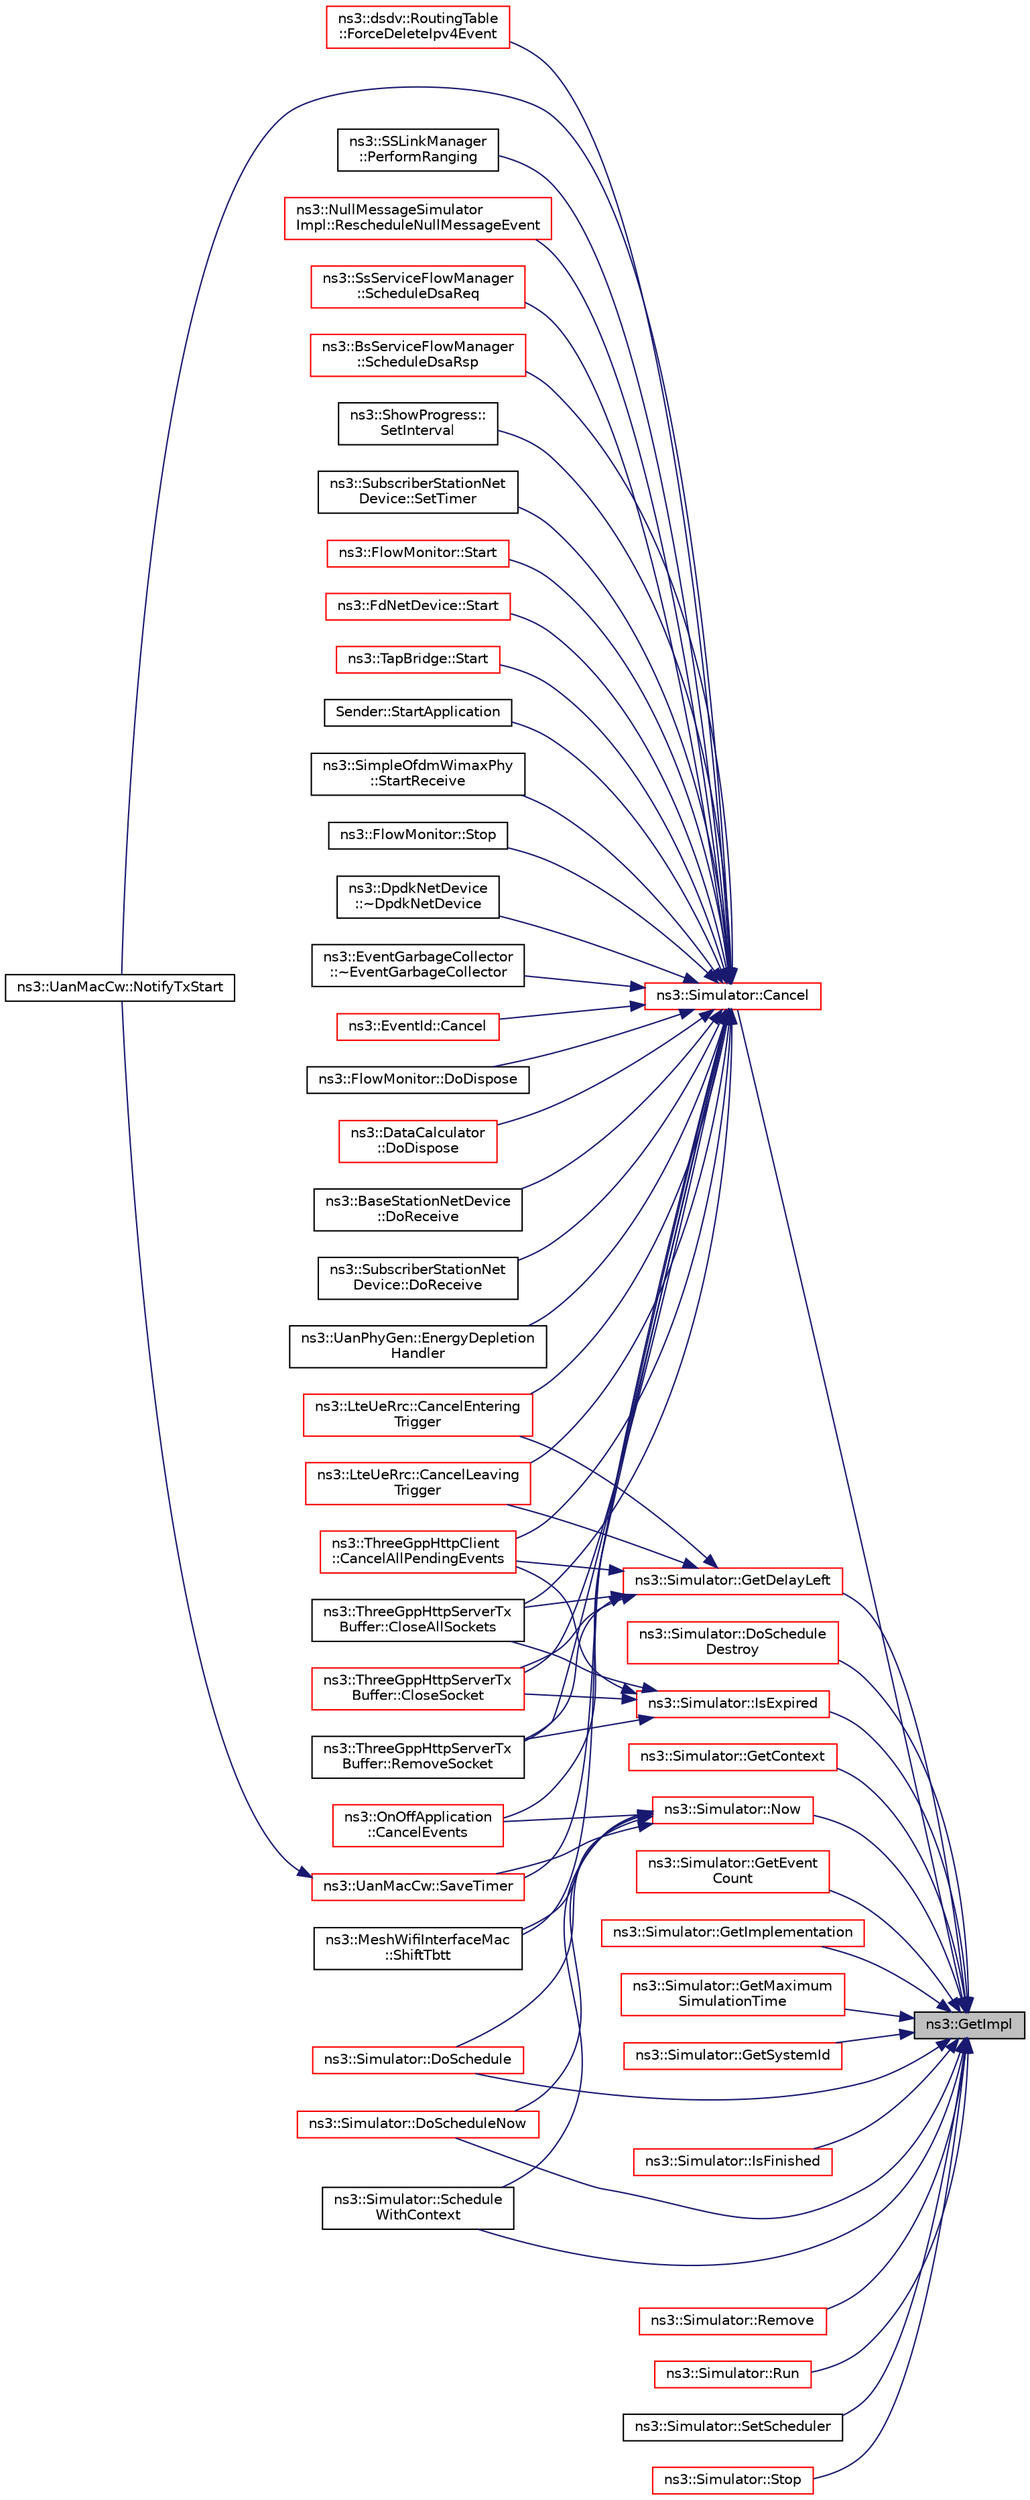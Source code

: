 digraph "ns3::GetImpl"
{
 // LATEX_PDF_SIZE
  edge [fontname="Helvetica",fontsize="10",labelfontname="Helvetica",labelfontsize="10"];
  node [fontname="Helvetica",fontsize="10",shape=record];
  rankdir="RL";
  Node1 [label="ns3::GetImpl",height=0.2,width=0.4,color="black", fillcolor="grey75", style="filled", fontcolor="black",tooltip="Get the SimulatorImpl singleton."];
  Node1 -> Node2 [dir="back",color="midnightblue",fontsize="10",style="solid",fontname="Helvetica"];
  Node2 [label="ns3::Simulator::Cancel",height=0.2,width=0.4,color="red", fillcolor="white", style="filled",URL="$classns3_1_1_simulator.html#a1b903a62d6117ef28f7ba3c6500689bf",tooltip="Set the cancel bit on this event: the event's associated function will not be invoked when it expires..."];
  Node2 -> Node3 [dir="back",color="midnightblue",fontsize="10",style="solid",fontname="Helvetica"];
  Node3 [label="ns3::DpdkNetDevice\l::~DpdkNetDevice",height=0.2,width=0.4,color="black", fillcolor="white", style="filled",URL="$classns3_1_1_dpdk_net_device.html#a34d2d295210e4e0a0fe615972c7b2fbc",tooltip="Destructor for the DpdkNetDevice."];
  Node2 -> Node4 [dir="back",color="midnightblue",fontsize="10",style="solid",fontname="Helvetica"];
  Node4 [label="ns3::EventGarbageCollector\l::~EventGarbageCollector",height=0.2,width=0.4,color="black", fillcolor="white", style="filled",URL="$classns3_1_1_event_garbage_collector.html#ad77d417d7db0bf411456bc8f94bd2b90",tooltip=" "];
  Node2 -> Node5 [dir="back",color="midnightblue",fontsize="10",style="solid",fontname="Helvetica"];
  Node5 [label="ns3::EventId::Cancel",height=0.2,width=0.4,color="red", fillcolor="white", style="filled",URL="$classns3_1_1_event_id.html#a993ae94e48e014e1afd47edb16db7a11",tooltip="This method is syntactic sugar for the ns3::Simulator::Cancel method."];
  Node2 -> Node504 [dir="back",color="midnightblue",fontsize="10",style="solid",fontname="Helvetica"];
  Node504 [label="ns3::ThreeGppHttpClient\l::CancelAllPendingEvents",height=0.2,width=0.4,color="red", fillcolor="white", style="filled",URL="$classns3_1_1_three_gpp_http_client.html#a86b8bdd3934110f7e15bb3f2fdcedcc4",tooltip="Cancels m_eventRequestMainObject, m_eventRequestEmbeddedObject, and m_eventParseMainObject."];
  Node2 -> Node510 [dir="back",color="midnightblue",fontsize="10",style="solid",fontname="Helvetica"];
  Node510 [label="ns3::LteUeRrc::CancelEntering\lTrigger",height=0.2,width=0.4,color="red", fillcolor="white", style="filled",URL="$classns3_1_1_lte_ue_rrc.html#a9221d85411de5dd375b71b44e3331c5c",tooltip="Clear all the waiting triggers in m_enteringTriggerQueue which are associated with the given measurem..."];
  Node2 -> Node519 [dir="back",color="midnightblue",fontsize="10",style="solid",fontname="Helvetica"];
  Node519 [label="ns3::OnOffApplication\l::CancelEvents",height=0.2,width=0.4,color="red", fillcolor="white", style="filled",URL="$classns3_1_1_on_off_application.html#afb253c6f54b73e7ca4599ad5541bce5c",tooltip="Cancel all pending events."];
  Node2 -> Node528 [dir="back",color="midnightblue",fontsize="10",style="solid",fontname="Helvetica"];
  Node528 [label="ns3::LteUeRrc::CancelLeaving\lTrigger",height=0.2,width=0.4,color="red", fillcolor="white", style="filled",URL="$classns3_1_1_lte_ue_rrc.html#a3e35c475cfb5361222f1556bfbd3111d",tooltip="Clear all the waiting triggers in m_leavingTriggerQueue which are associated with the given measureme..."];
  Node2 -> Node530 [dir="back",color="midnightblue",fontsize="10",style="solid",fontname="Helvetica"];
  Node530 [label="ns3::ThreeGppHttpServerTx\lBuffer::CloseAllSockets",height=0.2,width=0.4,color="black", fillcolor="white", style="filled",URL="$classns3_1_1_three_gpp_http_server_tx_buffer.html#a430ce0162f6c3b72dd7f7b54115815f3",tooltip="Close and remove all stored sockets, hence clearing the buffer."];
  Node2 -> Node531 [dir="back",color="midnightblue",fontsize="10",style="solid",fontname="Helvetica"];
  Node531 [label="ns3::ThreeGppHttpServerTx\lBuffer::CloseSocket",height=0.2,width=0.4,color="red", fillcolor="white", style="filled",URL="$classns3_1_1_three_gpp_http_server_tx_buffer.html#a97f0d9305b9477a34880f2e953a2593b",tooltip="Close and remove a socket and its associated transmission buffer, and then unset the socket's callbac..."];
  Node2 -> Node533 [dir="back",color="midnightblue",fontsize="10",style="solid",fontname="Helvetica"];
  Node533 [label="ns3::FlowMonitor::DoDispose",height=0.2,width=0.4,color="black", fillcolor="white", style="filled",URL="$classns3_1_1_flow_monitor.html#ace3e74ed05b18253c25e7c6db115cdec",tooltip="Destructor implementation."];
  Node2 -> Node534 [dir="back",color="midnightblue",fontsize="10",style="solid",fontname="Helvetica"];
  Node534 [label="ns3::DataCalculator\l::DoDispose",height=0.2,width=0.4,color="red", fillcolor="white", style="filled",URL="$classns3_1_1_data_calculator.html#ab131de1ac0b2259992b1aeaca778c75b",tooltip="Destructor implementation."];
  Node2 -> Node540 [dir="back",color="midnightblue",fontsize="10",style="solid",fontname="Helvetica"];
  Node540 [label="ns3::BaseStationNetDevice\l::DoReceive",height=0.2,width=0.4,color="black", fillcolor="white", style="filled",URL="$classns3_1_1_base_station_net_device.html#a0a6bf3deb17ab1adde07a1ed62875067",tooltip="Receive packet."];
  Node2 -> Node541 [dir="back",color="midnightblue",fontsize="10",style="solid",fontname="Helvetica"];
  Node541 [label="ns3::SubscriberStationNet\lDevice::DoReceive",height=0.2,width=0.4,color="black", fillcolor="white", style="filled",URL="$classns3_1_1_subscriber_station_net_device.html#a2cdd421837891adea005eb7cde668a1f",tooltip="Receive a packet."];
  Node2 -> Node542 [dir="back",color="midnightblue",fontsize="10",style="solid",fontname="Helvetica"];
  Node542 [label="ns3::UanPhyGen::EnergyDepletion\lHandler",height=0.2,width=0.4,color="black", fillcolor="white", style="filled",URL="$classns3_1_1_uan_phy_gen.html#a9fc9ae8608f76b03504e72f555e72aa8",tooltip="Handle the energy depletion event."];
  Node2 -> Node543 [dir="back",color="midnightblue",fontsize="10",style="solid",fontname="Helvetica"];
  Node543 [label="ns3::dsdv::RoutingTable\l::ForceDeleteIpv4Event",height=0.2,width=0.4,color="red", fillcolor="white", style="filled",URL="$classns3_1_1dsdv_1_1_routing_table.html#a39f4b7725caafbc6cd9f7c5821470d51",tooltip="Force delete an update waiting for settling time to complete as a better update to same destination w..."];
  Node2 -> Node548 [dir="back",color="midnightblue",fontsize="10",style="solid",fontname="Helvetica"];
  Node548 [label="ns3::UanMacCw::NotifyTxStart",height=0.2,width=0.4,color="black", fillcolor="white", style="filled",URL="$classns3_1_1_uan_mac_cw.html#a1b2946271fb366ede005bd76d8a841ec",tooltip="Called when transmission starts from Phy object."];
  Node2 -> Node549 [dir="back",color="midnightblue",fontsize="10",style="solid",fontname="Helvetica"];
  Node549 [label="ns3::SSLinkManager\l::PerformRanging",height=0.2,width=0.4,color="black", fillcolor="white", style="filled",URL="$classns3_1_1_s_s_link_manager.html#acd42fe66d1a247c52410fb6082e994d1",tooltip="Perform ranging."];
  Node2 -> Node550 [dir="back",color="midnightblue",fontsize="10",style="solid",fontname="Helvetica"];
  Node550 [label="ns3::ThreeGppHttpServerTx\lBuffer::RemoveSocket",height=0.2,width=0.4,color="black", fillcolor="white", style="filled",URL="$classns3_1_1_three_gpp_http_server_tx_buffer.html#afdeeacae085b41b4fe3d1f700d0499d2",tooltip="Remove a socket and its associated transmission buffer, and then unset the socket's callbacks to prev..."];
  Node2 -> Node551 [dir="back",color="midnightblue",fontsize="10",style="solid",fontname="Helvetica"];
  Node551 [label="ns3::NullMessageSimulator\lImpl::RescheduleNullMessageEvent",height=0.2,width=0.4,color="red", fillcolor="white", style="filled",URL="$classns3_1_1_null_message_simulator_impl.html#addc65b52a532801e4f2dc1fdffce2a66",tooltip=" "];
  Node2 -> Node554 [dir="back",color="midnightblue",fontsize="10",style="solid",fontname="Helvetica"];
  Node554 [label="ns3::UanMacCw::SaveTimer",height=0.2,width=0.4,color="red", fillcolor="white", style="filled",URL="$classns3_1_1_uan_mac_cw.html#adf36d5205c9faa7ed420ba1dce1114b2",tooltip="Cancel SendEvent and save remaining delay."];
  Node554 -> Node548 [dir="back",color="midnightblue",fontsize="10",style="solid",fontname="Helvetica"];
  Node2 -> Node557 [dir="back",color="midnightblue",fontsize="10",style="solid",fontname="Helvetica"];
  Node557 [label="ns3::SsServiceFlowManager\l::ScheduleDsaReq",height=0.2,width=0.4,color="red", fillcolor="white", style="filled",URL="$classns3_1_1_ss_service_flow_manager.html#a052a9d96dea7f79a7408d19a9a20b875",tooltip="Schedule DSA response."];
  Node2 -> Node560 [dir="back",color="midnightblue",fontsize="10",style="solid",fontname="Helvetica"];
  Node560 [label="ns3::BsServiceFlowManager\l::ScheduleDsaRsp",height=0.2,width=0.4,color="red", fillcolor="white", style="filled",URL="$classns3_1_1_bs_service_flow_manager.html#a70acd126e153faa38588075406ec1d5b",tooltip="Create DSA response function."];
  Node2 -> Node562 [dir="back",color="midnightblue",fontsize="10",style="solid",fontname="Helvetica"];
  Node562 [label="ns3::ShowProgress::\lSetInterval",height=0.2,width=0.4,color="black", fillcolor="white", style="filled",URL="$classns3_1_1_show_progress.html#ad654c9631d39ccc4f914ef32f98c626b",tooltip="Set the target update interval, in wallclock time."];
  Node2 -> Node563 [dir="back",color="midnightblue",fontsize="10",style="solid",fontname="Helvetica"];
  Node563 [label="ns3::SubscriberStationNet\lDevice::SetTimer",height=0.2,width=0.4,color="black", fillcolor="white", style="filled",URL="$classns3_1_1_subscriber_station_net_device.html#a6eecf760ab983e9d6d44c76d356fce9b",tooltip="Set timer."];
  Node2 -> Node386 [dir="back",color="midnightblue",fontsize="10",style="solid",fontname="Helvetica"];
  Node386 [label="ns3::MeshWifiInterfaceMac\l::ShiftTbtt",height=0.2,width=0.4,color="black", fillcolor="white", style="filled",URL="$classns3_1_1_mesh_wifi_interface_mac.html#a3390bb70ec47d738f6ffb37c476bbcfc",tooltip="Shift TBTT."];
  Node2 -> Node564 [dir="back",color="midnightblue",fontsize="10",style="solid",fontname="Helvetica"];
  Node564 [label="ns3::FlowMonitor::Start",height=0.2,width=0.4,color="red", fillcolor="white", style="filled",URL="$classns3_1_1_flow_monitor.html#a32cb7ddc6d0956518a59f7ed91de7f6d",tooltip="Set the time, counting from the current time, from which to start monitoring flows."];
  Node2 -> Node567 [dir="back",color="midnightblue",fontsize="10",style="solid",fontname="Helvetica"];
  Node567 [label="ns3::FdNetDevice::Start",height=0.2,width=0.4,color="red", fillcolor="white", style="filled",URL="$classns3_1_1_fd_net_device.html#a32bda505142d81a4092048bf200ee6fc",tooltip="Set a start time for the device."];
  Node2 -> Node569 [dir="back",color="midnightblue",fontsize="10",style="solid",fontname="Helvetica"];
  Node569 [label="ns3::TapBridge::Start",height=0.2,width=0.4,color="red", fillcolor="white", style="filled",URL="$classns3_1_1_tap_bridge.html#a729662b8454d1c8202add94ebf389bb9",tooltip="Set a start time for the device."];
  Node2 -> Node571 [dir="back",color="midnightblue",fontsize="10",style="solid",fontname="Helvetica"];
  Node571 [label="Sender::StartApplication",height=0.2,width=0.4,color="black", fillcolor="white", style="filled",URL="$class_sender.html#a6ddb1e43ae44d714a30f5184ad427b5f",tooltip="Application specific startup code."];
  Node2 -> Node572 [dir="back",color="midnightblue",fontsize="10",style="solid",fontname="Helvetica"];
  Node572 [label="ns3::SimpleOfdmWimaxPhy\l::StartReceive",height=0.2,width=0.4,color="black", fillcolor="white", style="filled",URL="$classns3_1_1_simple_ofdm_wimax_phy.html#afd0ada1680b119d166fb3cf65d804f13",tooltip="start the reception of a fec block"];
  Node2 -> Node573 [dir="back",color="midnightblue",fontsize="10",style="solid",fontname="Helvetica"];
  Node573 [label="ns3::FlowMonitor::Stop",height=0.2,width=0.4,color="black", fillcolor="white", style="filled",URL="$classns3_1_1_flow_monitor.html#a8b6fba3b1978adf6747189d7b2a3d2cc",tooltip="Set the time, counting from the current time, from which to stop monitoring flows."];
  Node1 -> Node584 [dir="back",color="midnightblue",fontsize="10",style="solid",fontname="Helvetica"];
  Node584 [label="ns3::Simulator::DoSchedule",height=0.2,width=0.4,color="red", fillcolor="white", style="filled",URL="$classns3_1_1_simulator.html#a47af23973938819bdc89cb2807e09ed5",tooltip="Implementation of the various Schedule methods."];
  Node1 -> Node586 [dir="back",color="midnightblue",fontsize="10",style="solid",fontname="Helvetica"];
  Node586 [label="ns3::Simulator::DoSchedule\lDestroy",height=0.2,width=0.4,color="red", fillcolor="white", style="filled",URL="$classns3_1_1_simulator.html#a00139c9c4e854aca72063485518c0d52",tooltip="Implementation of the various ScheduleDestroy methods."];
  Node1 -> Node588 [dir="back",color="midnightblue",fontsize="10",style="solid",fontname="Helvetica"];
  Node588 [label="ns3::Simulator::DoScheduleNow",height=0.2,width=0.4,color="red", fillcolor="white", style="filled",URL="$classns3_1_1_simulator.html#a9377ee62d67f7923318c4313a3b285f8",tooltip="Implementation of the various ScheduleNow methods."];
  Node1 -> Node590 [dir="back",color="midnightblue",fontsize="10",style="solid",fontname="Helvetica"];
  Node590 [label="ns3::Simulator::GetContext",height=0.2,width=0.4,color="red", fillcolor="white", style="filled",URL="$classns3_1_1_simulator.html#a8514b74ee2c42916b351b33c4a963bb0",tooltip="Get the current simulation context."];
  Node1 -> Node719 [dir="back",color="midnightblue",fontsize="10",style="solid",fontname="Helvetica"];
  Node719 [label="ns3::Simulator::GetDelayLeft",height=0.2,width=0.4,color="red", fillcolor="white", style="filled",URL="$classns3_1_1_simulator.html#af2c7b4285454aa5062bd2df2bb7a7ab9",tooltip="Get the remaining time until this event will execute."];
  Node719 -> Node504 [dir="back",color="midnightblue",fontsize="10",style="solid",fontname="Helvetica"];
  Node719 -> Node510 [dir="back",color="midnightblue",fontsize="10",style="solid",fontname="Helvetica"];
  Node719 -> Node528 [dir="back",color="midnightblue",fontsize="10",style="solid",fontname="Helvetica"];
  Node719 -> Node530 [dir="back",color="midnightblue",fontsize="10",style="solid",fontname="Helvetica"];
  Node719 -> Node531 [dir="back",color="midnightblue",fontsize="10",style="solid",fontname="Helvetica"];
  Node719 -> Node550 [dir="back",color="midnightblue",fontsize="10",style="solid",fontname="Helvetica"];
  Node1 -> Node738 [dir="back",color="midnightblue",fontsize="10",style="solid",fontname="Helvetica"];
  Node738 [label="ns3::Simulator::GetEvent\lCount",height=0.2,width=0.4,color="red", fillcolor="white", style="filled",URL="$classns3_1_1_simulator.html#afdb614cf3992e0c9ce5f75bc1dceb1fe",tooltip="Get the number of events executed."];
  Node1 -> Node742 [dir="back",color="midnightblue",fontsize="10",style="solid",fontname="Helvetica"];
  Node742 [label="ns3::Simulator::GetImplementation",height=0.2,width=0.4,color="red", fillcolor="white", style="filled",URL="$classns3_1_1_simulator.html#afdbe7c7695132b3fae7cb0b5d67c04e3",tooltip="Get the SimulatorImpl singleton."];
  Node1 -> Node744 [dir="back",color="midnightblue",fontsize="10",style="solid",fontname="Helvetica"];
  Node744 [label="ns3::Simulator::GetMaximum\lSimulationTime",height=0.2,width=0.4,color="red", fillcolor="white", style="filled",URL="$classns3_1_1_simulator.html#aa8dbab888dca7bf3528421d2c5e67f99",tooltip="Get the maximum representable simulation time."];
  Node1 -> Node751 [dir="back",color="midnightblue",fontsize="10",style="solid",fontname="Helvetica"];
  Node751 [label="ns3::Simulator::GetSystemId",height=0.2,width=0.4,color="red", fillcolor="white", style="filled",URL="$classns3_1_1_simulator.html#ac956436096243081b306fe4d95040d42",tooltip="Get the system id of this simulator."];
  Node1 -> Node753 [dir="back",color="midnightblue",fontsize="10",style="solid",fontname="Helvetica"];
  Node753 [label="ns3::Simulator::IsExpired",height=0.2,width=0.4,color="red", fillcolor="white", style="filled",URL="$classns3_1_1_simulator.html#a83ac8425c319a29b64f6d3b2ffc61e9c",tooltip="Check if an event has already run or been cancelled."];
  Node753 -> Node504 [dir="back",color="midnightblue",fontsize="10",style="solid",fontname="Helvetica"];
  Node753 -> Node530 [dir="back",color="midnightblue",fontsize="10",style="solid",fontname="Helvetica"];
  Node753 -> Node531 [dir="back",color="midnightblue",fontsize="10",style="solid",fontname="Helvetica"];
  Node753 -> Node550 [dir="back",color="midnightblue",fontsize="10",style="solid",fontname="Helvetica"];
  Node1 -> Node854 [dir="back",color="midnightblue",fontsize="10",style="solid",fontname="Helvetica"];
  Node854 [label="ns3::Simulator::IsFinished",height=0.2,width=0.4,color="red", fillcolor="white", style="filled",URL="$classns3_1_1_simulator.html#aa8c662d04480705d09b3d65b4dea9d2f",tooltip="Check if the simulation should finish."];
  Node1 -> Node859 [dir="back",color="midnightblue",fontsize="10",style="solid",fontname="Helvetica"];
  Node859 [label="ns3::Simulator::Now",height=0.2,width=0.4,color="red", fillcolor="white", style="filled",URL="$classns3_1_1_simulator.html#ac3178fa975b419f7875e7105be122800",tooltip="Return the current simulation virtual time."];
  Node859 -> Node519 [dir="back",color="midnightblue",fontsize="10",style="solid",fontname="Helvetica"];
  Node859 -> Node584 [dir="back",color="midnightblue",fontsize="10",style="solid",fontname="Helvetica"];
  Node859 -> Node588 [dir="back",color="midnightblue",fontsize="10",style="solid",fontname="Helvetica"];
  Node859 -> Node554 [dir="back",color="midnightblue",fontsize="10",style="solid",fontname="Helvetica"];
  Node859 -> Node718 [dir="back",color="midnightblue",fontsize="10",style="solid",fontname="Helvetica"];
  Node718 [label="ns3::Simulator::Schedule\lWithContext",height=0.2,width=0.4,color="black", fillcolor="white", style="filled",URL="$classns3_1_1_simulator.html#a5ba9b2de598375791433f1bb9ba9ca83",tooltip="Schedule a future event execution (in a different context)."];
  Node859 -> Node386 [dir="back",color="midnightblue",fontsize="10",style="solid",fontname="Helvetica"];
  Node1 -> Node2323 [dir="back",color="midnightblue",fontsize="10",style="solid",fontname="Helvetica"];
  Node2323 [label="ns3::Simulator::Remove",height=0.2,width=0.4,color="red", fillcolor="white", style="filled",URL="$classns3_1_1_simulator.html#ae30cacdda6cd0d5d62a8f2097b320506",tooltip="Remove an event from the event list."];
  Node1 -> Node2326 [dir="back",color="midnightblue",fontsize="10",style="solid",fontname="Helvetica"];
  Node2326 [label="ns3::Simulator::Run",height=0.2,width=0.4,color="red", fillcolor="white", style="filled",URL="$classns3_1_1_simulator.html#a84be982e6d03b62c3dc3303c75a9b909",tooltip="Run the simulation."];
  Node1 -> Node718 [dir="back",color="midnightblue",fontsize="10",style="solid",fontname="Helvetica"];
  Node1 -> Node2350 [dir="back",color="midnightblue",fontsize="10",style="solid",fontname="Helvetica"];
  Node2350 [label="ns3::Simulator::SetScheduler",height=0.2,width=0.4,color="black", fillcolor="white", style="filled",URL="$classns3_1_1_simulator.html#a926ae3f3fc64b7ca23460a0bae02acd4",tooltip="Set the scheduler type with an ObjectFactory."];
  Node1 -> Node2351 [dir="back",color="midnightblue",fontsize="10",style="solid",fontname="Helvetica"];
  Node2351 [label="ns3::Simulator::Stop",height=0.2,width=0.4,color="red", fillcolor="white", style="filled",URL="$classns3_1_1_simulator.html#a2335ba5b62e9066e893fecb21b7f6afd",tooltip="Tell the Simulator the calling event should be the last one executed."];
}
